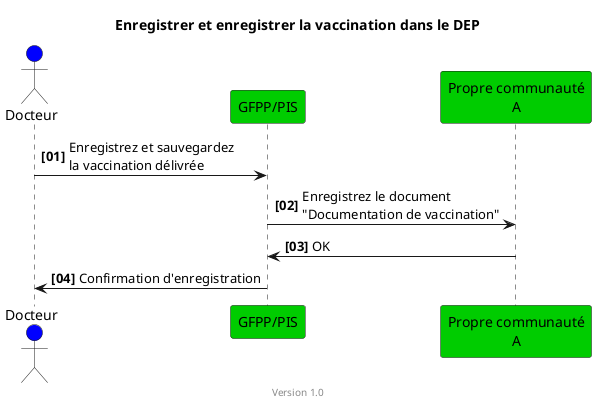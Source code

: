 @startuml
title Enregistrer et enregistrer la vaccination dans le DEP
footer Version 1.0
skinparam responseMessageBelowArrow true
scale max 800 width

actor Docteur #blue
participant "GFPP/PIS" #00CC00
participant "Propre communauté\nA" #00CC00

autonumber "<b>[00]"
Docteur -> "GFPP/PIS": Enregistrez et sauvegardez\nla vaccination délivrée
"GFPP/PIS" -> "Propre communauté\nA": Enregistrez le document\n"Documentation de vaccination"
"Propre communauté\nA" -> "GFPP/PIS": OK

"GFPP/PIS" -> Docteur: Confirmation d'enregistration

@enduml
